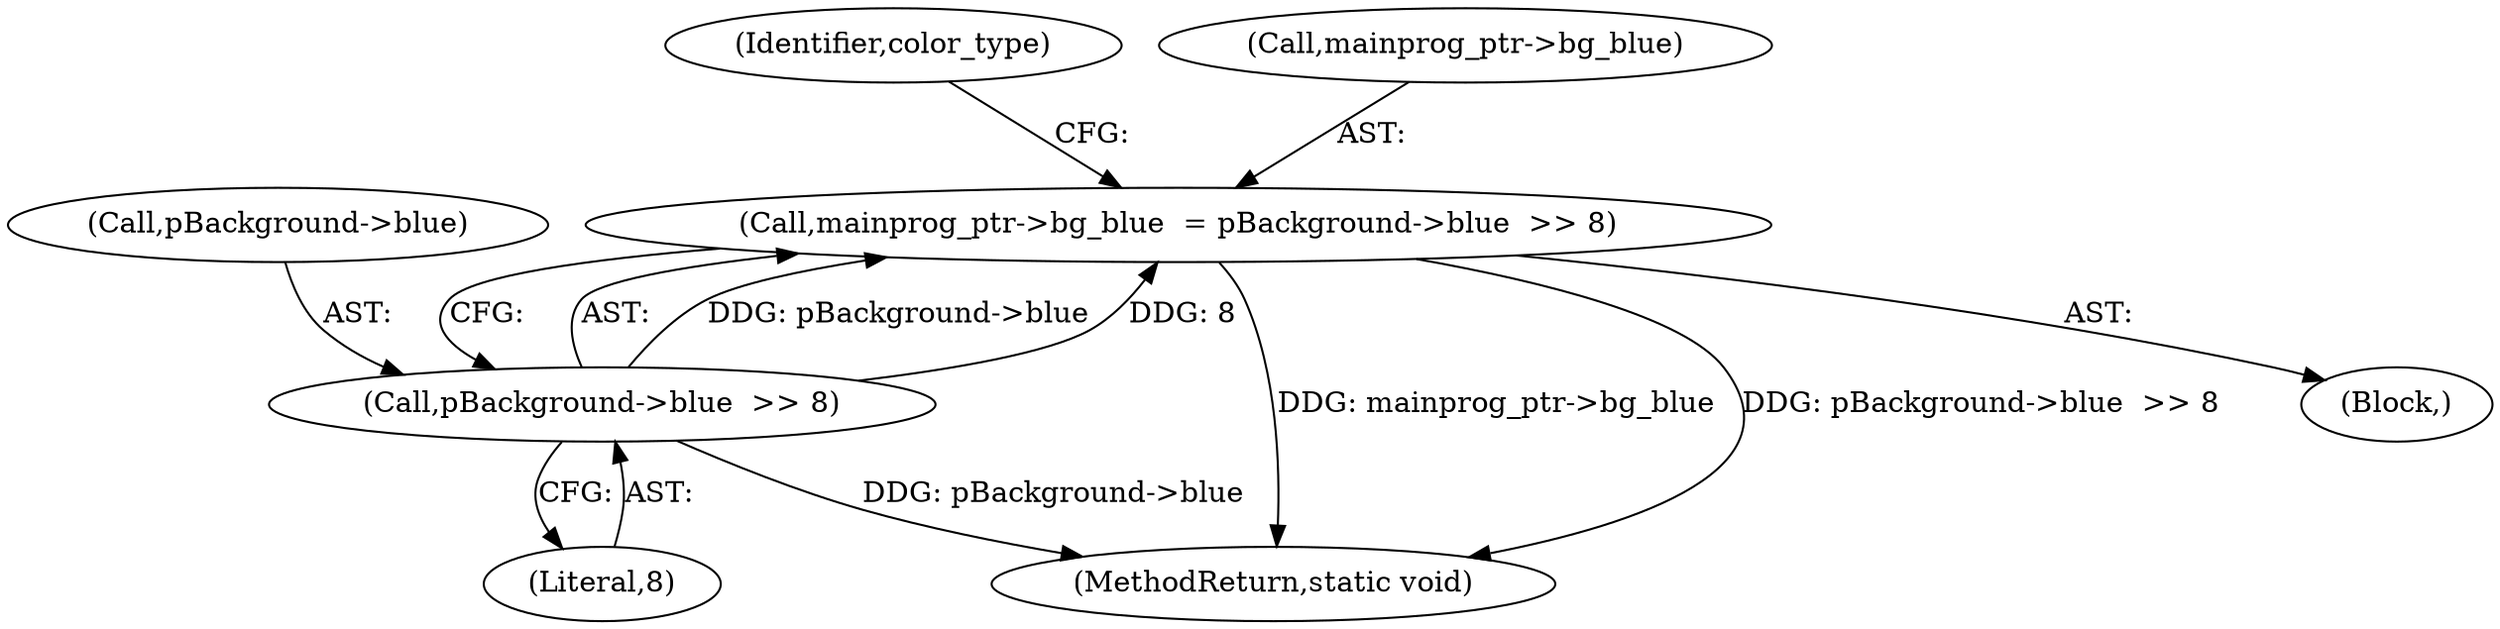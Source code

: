 digraph "0_Android_9d4853418ab2f754c2b63e091c29c5529b8b86ca_3@API" {
"1000207" [label="(Call,mainprog_ptr->bg_blue  = pBackground->blue  >> 8)"];
"1000211" [label="(Call,pBackground->blue  >> 8)"];
"1000408" [label="(MethodReturn,static void)"];
"1000211" [label="(Call,pBackground->blue  >> 8)"];
"1000215" [label="(Literal,8)"];
"1000188" [label="(Block,)"];
"1000212" [label="(Call,pBackground->blue)"];
"1000207" [label="(Call,mainprog_ptr->bg_blue  = pBackground->blue  >> 8)"];
"1000323" [label="(Identifier,color_type)"];
"1000208" [label="(Call,mainprog_ptr->bg_blue)"];
"1000207" -> "1000188"  [label="AST: "];
"1000207" -> "1000211"  [label="CFG: "];
"1000208" -> "1000207"  [label="AST: "];
"1000211" -> "1000207"  [label="AST: "];
"1000323" -> "1000207"  [label="CFG: "];
"1000207" -> "1000408"  [label="DDG: mainprog_ptr->bg_blue"];
"1000207" -> "1000408"  [label="DDG: pBackground->blue  >> 8"];
"1000211" -> "1000207"  [label="DDG: pBackground->blue"];
"1000211" -> "1000207"  [label="DDG: 8"];
"1000211" -> "1000215"  [label="CFG: "];
"1000212" -> "1000211"  [label="AST: "];
"1000215" -> "1000211"  [label="AST: "];
"1000211" -> "1000408"  [label="DDG: pBackground->blue"];
}
